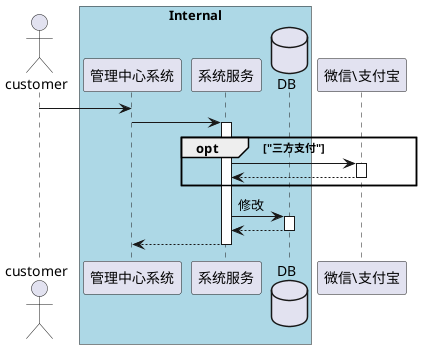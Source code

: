 @startuml
    actor customer
    box "Internal" #LightBlue
    participant 管理中心系统 as admin_sys
    participant 系统服务 as service
    database DB
    end box
    participant "微信\支付宝" as pay

    customer -> admin_sys
    admin_sys->service
    activate service

    opt "三方支付"
    service -> pay
    activate pay
    pay --> service
    deactivate pay
    end

    service -> DB :修改
    activate DB
    DB --> service
    deactivate DB
    service --> admin_sys
    deactivate service

@enduml